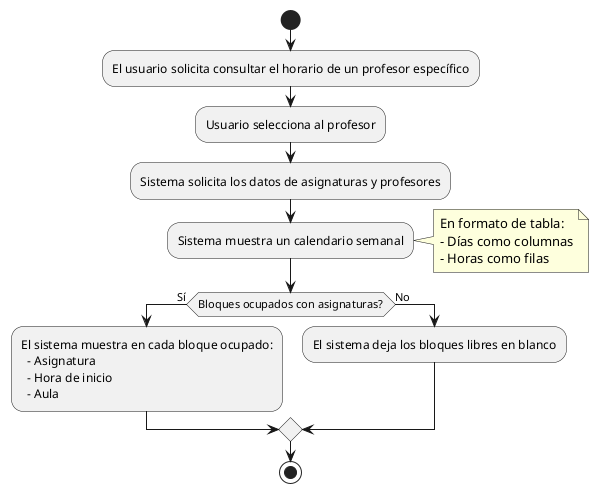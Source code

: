 @startuml
start
:El usuario solicita consultar el horario de un profesor específico;
:Usuario selecciona al profesor;
:Sistema solicita los datos de asignaturas y profesores;
:Sistema muestra un calendario semanal;
note right
En formato de tabla:
- Días como columnas
- Horas como filas
end note
if (Bloques ocupados con asignaturas?) then (Sí)
  :El sistema muestra en cada bloque ocupado:
    - Asignatura
    - Hora de inicio
    - Aula;
else (No)
  :El sistema deja los bloques libres en blanco;
endif
stop
@enduml
